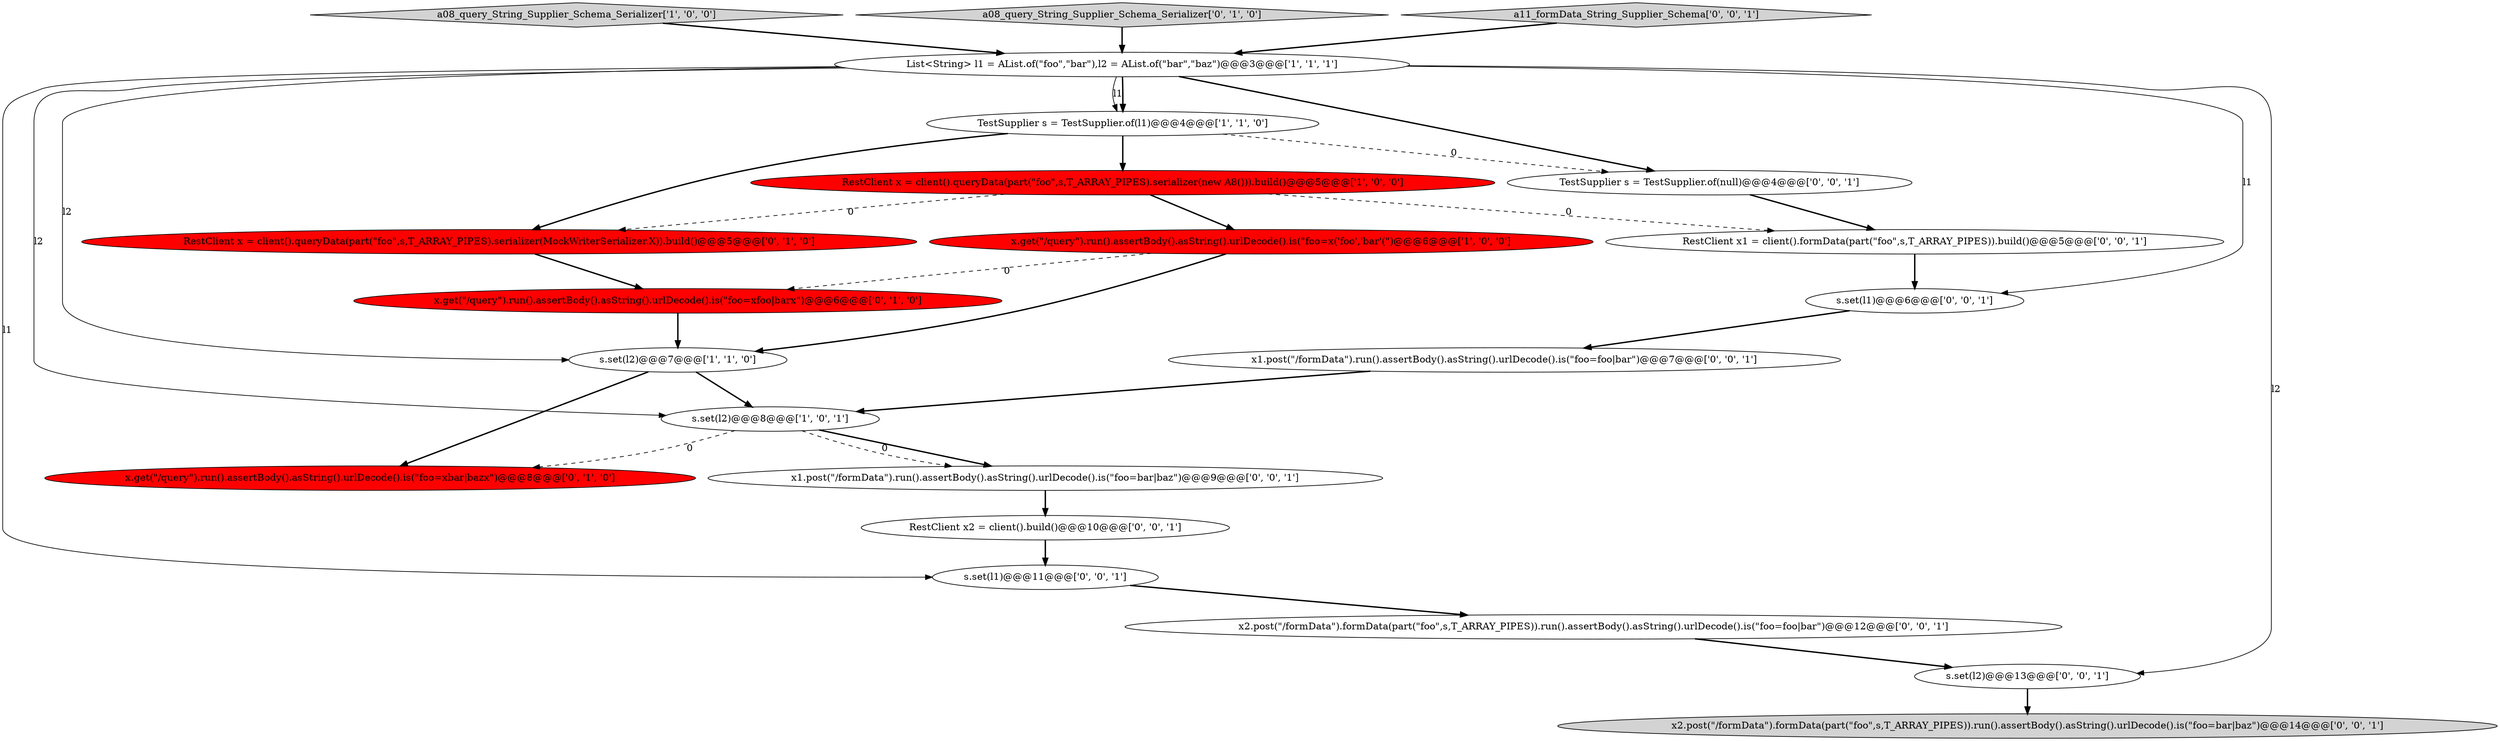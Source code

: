 digraph {
5 [style = filled, label = "s.set(l2)@@@8@@@['1', '0', '1']", fillcolor = white, shape = ellipse image = "AAA0AAABBB1BBB"];
6 [style = filled, label = "s.set(l2)@@@7@@@['1', '1', '0']", fillcolor = white, shape = ellipse image = "AAA0AAABBB1BBB"];
21 [style = filled, label = "s.set(l1)@@@11@@@['0', '0', '1']", fillcolor = white, shape = ellipse image = "AAA0AAABBB3BBB"];
17 [style = filled, label = "RestClient x1 = client().formData(part(\"foo\",s,T_ARRAY_PIPES)).build()@@@5@@@['0', '0', '1']", fillcolor = white, shape = ellipse image = "AAA0AAABBB3BBB"];
2 [style = filled, label = "x.get(\"/query\").run().assertBody().asString().urlDecode().is(\"foo=x('foo','bar'(\")@@@6@@@['1', '0', '0']", fillcolor = red, shape = ellipse image = "AAA1AAABBB1BBB"];
1 [style = filled, label = "a08_query_String_Supplier_Schema_Serializer['1', '0', '0']", fillcolor = lightgray, shape = diamond image = "AAA0AAABBB1BBB"];
8 [style = filled, label = "x.get(\"/query\").run().assertBody().asString().urlDecode().is(\"foo=xbar|bazx\")@@@8@@@['0', '1', '0']", fillcolor = red, shape = ellipse image = "AAA1AAABBB2BBB"];
3 [style = filled, label = "List<String> l1 = AList.of(\"foo\",\"bar\"),l2 = AList.of(\"bar\",\"baz\")@@@3@@@['1', '1', '1']", fillcolor = white, shape = ellipse image = "AAA0AAABBB1BBB"];
15 [style = filled, label = "x1.post(\"/formData\").run().assertBody().asString().urlDecode().is(\"foo=foo|bar\")@@@7@@@['0', '0', '1']", fillcolor = white, shape = ellipse image = "AAA0AAABBB3BBB"];
19 [style = filled, label = "s.set(l2)@@@13@@@['0', '0', '1']", fillcolor = white, shape = ellipse image = "AAA0AAABBB3BBB"];
18 [style = filled, label = "x2.post(\"/formData\").formData(part(\"foo\",s,T_ARRAY_PIPES)).run().assertBody().asString().urlDecode().is(\"foo=foo|bar\")@@@12@@@['0', '0', '1']", fillcolor = white, shape = ellipse image = "AAA0AAABBB3BBB"];
14 [style = filled, label = "s.set(l1)@@@6@@@['0', '0', '1']", fillcolor = white, shape = ellipse image = "AAA0AAABBB3BBB"];
7 [style = filled, label = "RestClient x = client().queryData(part(\"foo\",s,T_ARRAY_PIPES).serializer(MockWriterSerializer.X)).build()@@@5@@@['0', '1', '0']", fillcolor = red, shape = ellipse image = "AAA1AAABBB2BBB"];
0 [style = filled, label = "TestSupplier s = TestSupplier.of(l1)@@@4@@@['1', '1', '0']", fillcolor = white, shape = ellipse image = "AAA0AAABBB1BBB"];
10 [style = filled, label = "a08_query_String_Supplier_Schema_Serializer['0', '1', '0']", fillcolor = lightgray, shape = diamond image = "AAA0AAABBB2BBB"];
4 [style = filled, label = "RestClient x = client().queryData(part(\"foo\",s,T_ARRAY_PIPES).serializer(new A8())).build()@@@5@@@['1', '0', '0']", fillcolor = red, shape = ellipse image = "AAA1AAABBB1BBB"];
9 [style = filled, label = "x.get(\"/query\").run().assertBody().asString().urlDecode().is(\"foo=xfoo|barx\")@@@6@@@['0', '1', '0']", fillcolor = red, shape = ellipse image = "AAA1AAABBB2BBB"];
11 [style = filled, label = "x2.post(\"/formData\").formData(part(\"foo\",s,T_ARRAY_PIPES)).run().assertBody().asString().urlDecode().is(\"foo=bar|baz\")@@@14@@@['0', '0', '1']", fillcolor = lightgray, shape = ellipse image = "AAA0AAABBB3BBB"];
12 [style = filled, label = "TestSupplier s = TestSupplier.of(null)@@@4@@@['0', '0', '1']", fillcolor = white, shape = ellipse image = "AAA0AAABBB3BBB"];
16 [style = filled, label = "RestClient x2 = client().build()@@@10@@@['0', '0', '1']", fillcolor = white, shape = ellipse image = "AAA0AAABBB3BBB"];
20 [style = filled, label = "x1.post(\"/formData\").run().assertBody().asString().urlDecode().is(\"foo=bar|baz\")@@@9@@@['0', '0', '1']", fillcolor = white, shape = ellipse image = "AAA0AAABBB3BBB"];
13 [style = filled, label = "a11_formData_String_Supplier_Schema['0', '0', '1']", fillcolor = lightgray, shape = diamond image = "AAA0AAABBB3BBB"];
3->19 [style = solid, label="l2"];
5->20 [style = bold, label=""];
4->17 [style = dashed, label="0"];
2->6 [style = bold, label=""];
12->17 [style = bold, label=""];
1->3 [style = bold, label=""];
18->19 [style = bold, label=""];
3->0 [style = solid, label="l1"];
10->3 [style = bold, label=""];
3->21 [style = solid, label="l1"];
19->11 [style = bold, label=""];
4->2 [style = bold, label=""];
3->12 [style = bold, label=""];
0->12 [style = dashed, label="0"];
21->18 [style = bold, label=""];
3->0 [style = bold, label=""];
15->5 [style = bold, label=""];
9->6 [style = bold, label=""];
5->20 [style = dashed, label="0"];
0->7 [style = bold, label=""];
3->5 [style = solid, label="l2"];
7->9 [style = bold, label=""];
6->5 [style = bold, label=""];
20->16 [style = bold, label=""];
13->3 [style = bold, label=""];
0->4 [style = bold, label=""];
17->14 [style = bold, label=""];
4->7 [style = dashed, label="0"];
16->21 [style = bold, label=""];
2->9 [style = dashed, label="0"];
6->8 [style = bold, label=""];
3->14 [style = solid, label="l1"];
5->8 [style = dashed, label="0"];
14->15 [style = bold, label=""];
3->6 [style = solid, label="l2"];
}
